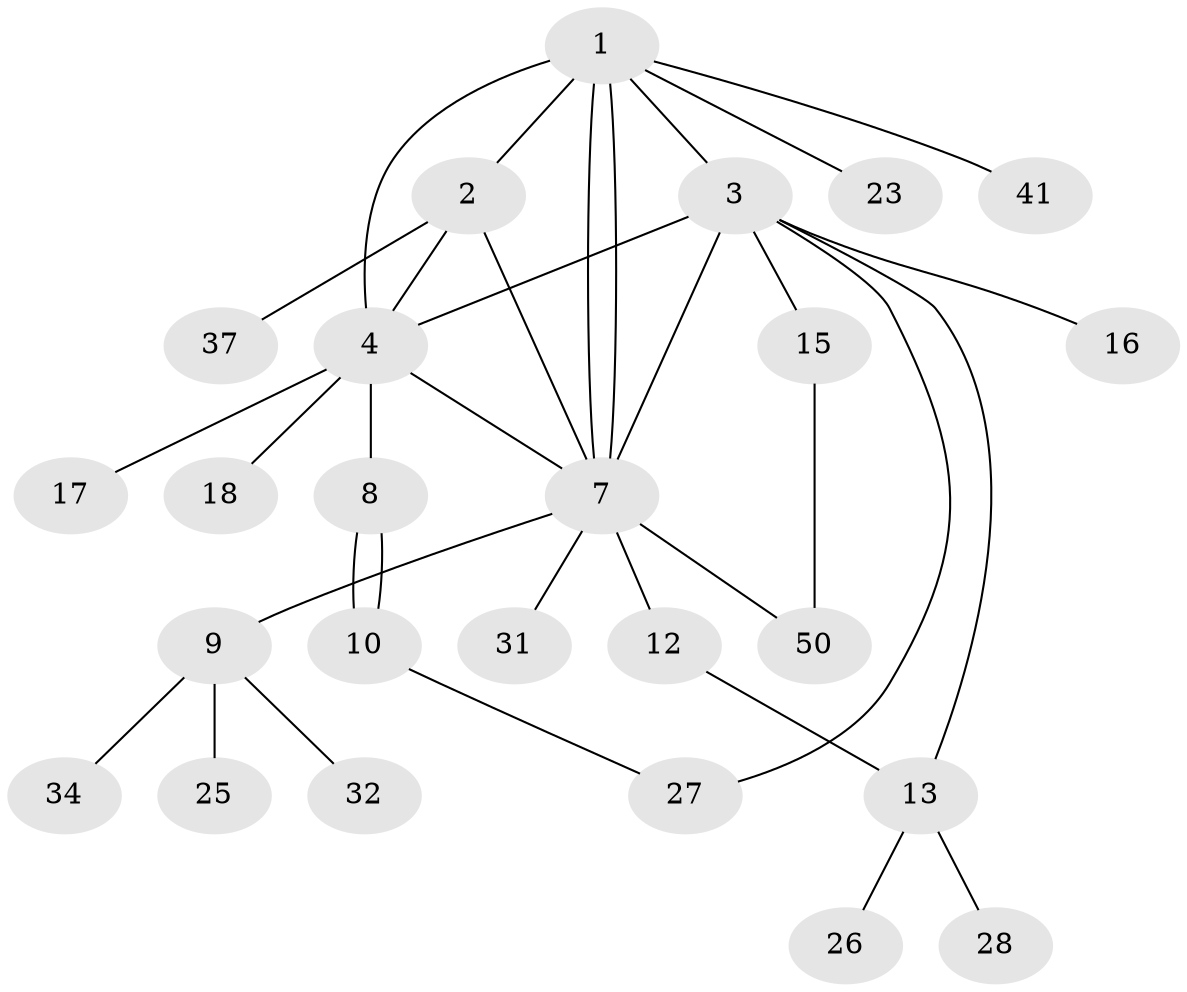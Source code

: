 // original degree distribution, {9: 0.0196078431372549, 4: 0.0392156862745098, 5: 0.0784313725490196, 6: 0.0196078431372549, 12: 0.0196078431372549, 10: 0.0196078431372549, 3: 0.09803921568627451, 1: 0.5490196078431373, 2: 0.1568627450980392}
// Generated by graph-tools (version 1.1) at 2025/14/03/09/25 04:14:26]
// undirected, 25 vertices, 34 edges
graph export_dot {
graph [start="1"]
  node [color=gray90,style=filled];
  1;
  2;
  3 [super="+40+43+6"];
  4 [super="+5+47+36+30"];
  7 [super="+11"];
  8;
  9;
  10 [super="+42+48"];
  12;
  13 [super="+39+21+22"];
  15;
  16 [super="+49+19"];
  17 [super="+46"];
  18 [super="+45"];
  23;
  25 [super="+29"];
  26;
  27;
  28;
  31;
  32;
  34;
  37;
  41;
  50;
  1 -- 2;
  1 -- 3;
  1 -- 4 [weight=2];
  1 -- 7;
  1 -- 7;
  1 -- 23;
  1 -- 41;
  2 -- 7;
  2 -- 37;
  2 -- 4;
  3 -- 15;
  3 -- 7;
  3 -- 13;
  3 -- 16;
  3 -- 27;
  3 -- 4;
  4 -- 7;
  4 -- 17;
  4 -- 18;
  4 -- 8;
  7 -- 9;
  7 -- 12;
  7 -- 31;
  7 -- 50;
  8 -- 10;
  8 -- 10;
  9 -- 25;
  9 -- 32;
  9 -- 34;
  10 -- 27;
  12 -- 13;
  13 -- 26;
  13 -- 28;
  15 -- 50;
}
